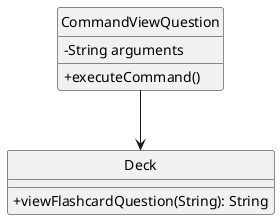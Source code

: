 @startuml
hide circle
skinparam classAttributeIconSize 0
class CommandViewQuestion {
  - String arguments
  + executeCommand()
}

class Deck {
  +  viewFlashcardQuestion(String): String
}

CommandViewQuestion --> Deck
@enduml
